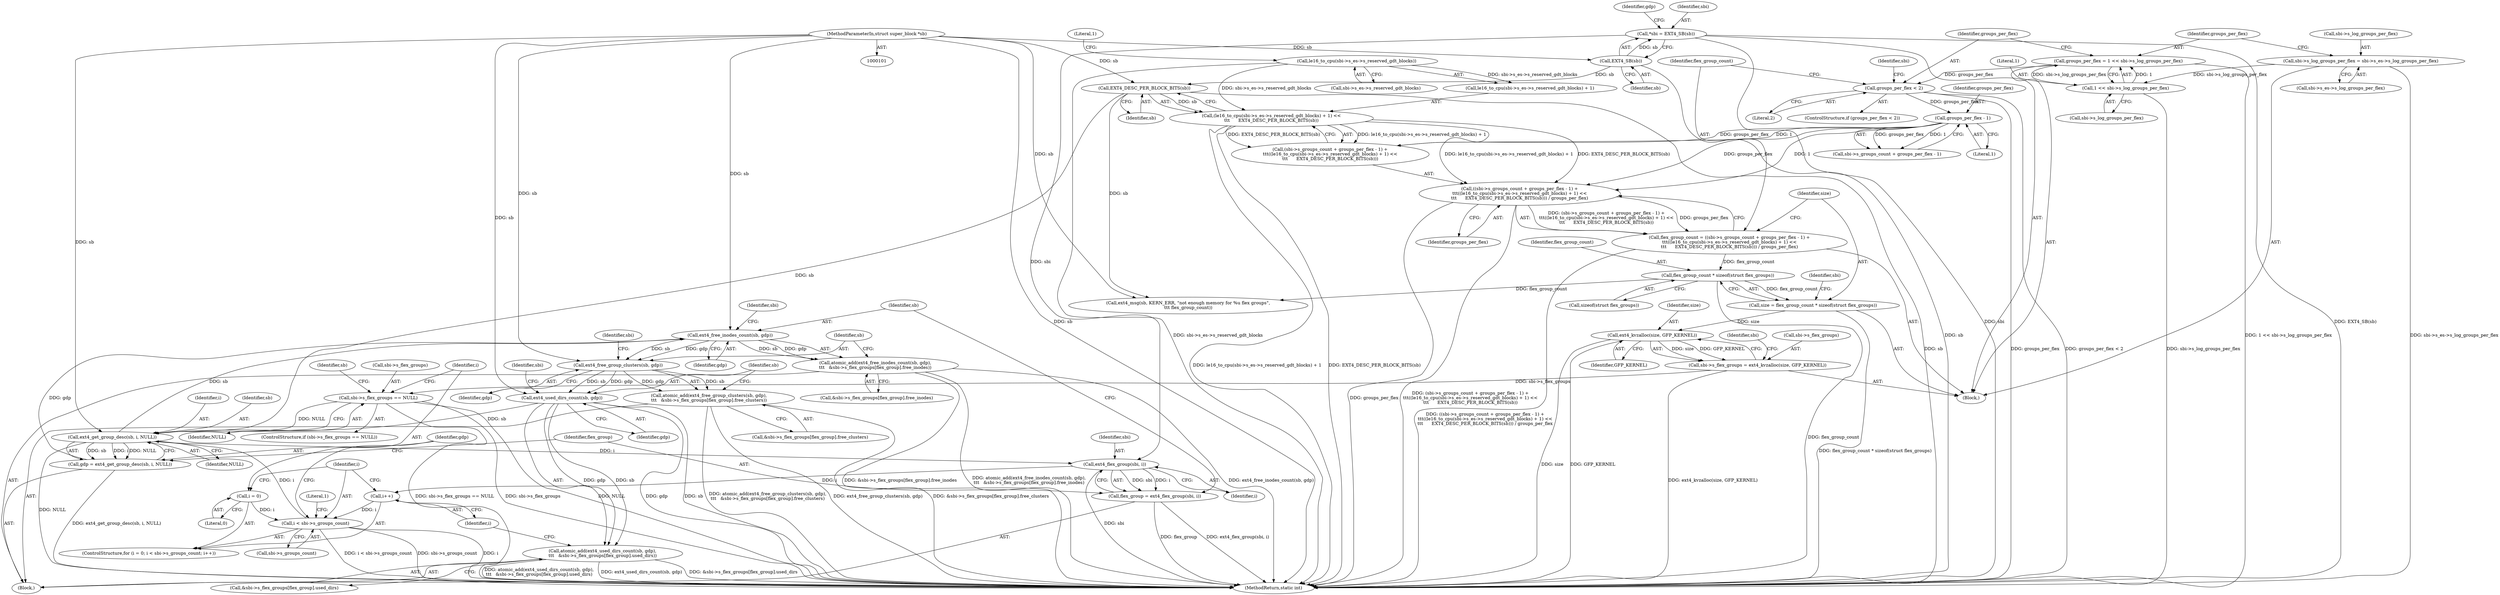 digraph "1_linux_d50f2ab6f050311dbf7b8f5501b25f0bf64a439b@API" {
"1000222" [label="(Call,ext4_free_inodes_count(sb, gdp))"];
"1000212" [label="(Call,ext4_get_group_desc(sb, i, NULL))"];
"1000169" [label="(Call,EXT4_DESC_PER_BLOCK_BITS(sb))"];
"1000107" [label="(Call,EXT4_SB(sb))"];
"1000102" [label="(MethodParameterIn,struct super_block *sb)"];
"1000246" [label="(Call,ext4_used_dirs_count(sb, gdp))"];
"1000234" [label="(Call,ext4_free_group_clusters(sb, gdp))"];
"1000222" [label="(Call,ext4_free_inodes_count(sb, gdp))"];
"1000210" [label="(Call,gdp = ext4_get_group_desc(sb, i, NULL))"];
"1000202" [label="(Call,i < sbi->s_groups_count)"];
"1000199" [label="(Call,i = 0)"];
"1000207" [label="(Call,i++)"];
"1000218" [label="(Call,ext4_flex_group(sbi, i))"];
"1000105" [label="(Call,*sbi = EXT4_SB(sb))"];
"1000186" [label="(Call,sbi->s_flex_groups == NULL)"];
"1000178" [label="(Call,sbi->s_flex_groups = ext4_kvzalloc(size, GFP_KERNEL))"];
"1000182" [label="(Call,ext4_kvzalloc(size, GFP_KERNEL))"];
"1000172" [label="(Call,size = flex_group_count * sizeof(struct flex_groups))"];
"1000174" [label="(Call,flex_group_count * sizeof(struct flex_groups))"];
"1000149" [label="(Call,flex_group_count = ((sbi->s_groups_count + groups_per_flex - 1) +\n\t\t\t((le16_to_cpu(sbi->s_es->s_reserved_gdt_blocks) + 1) <<\n\t\t\t      EXT4_DESC_PER_BLOCK_BITS(sb))) / groups_per_flex)"];
"1000151" [label="(Call,((sbi->s_groups_count + groups_per_flex - 1) +\n\t\t\t((le16_to_cpu(sbi->s_es->s_reserved_gdt_blocks) + 1) <<\n\t\t\t      EXT4_DESC_PER_BLOCK_BITS(sb))) / groups_per_flex)"];
"1000157" [label="(Call,groups_per_flex - 1)"];
"1000138" [label="(Call,groups_per_flex < 2)"];
"1000130" [label="(Call,groups_per_flex = 1 << sbi->s_log_groups_per_flex)"];
"1000132" [label="(Call,1 << sbi->s_log_groups_per_flex)"];
"1000121" [label="(Call,sbi->s_log_groups_per_flex = sbi->s_es->s_log_groups_per_flex)"];
"1000160" [label="(Call,(le16_to_cpu(sbi->s_es->s_reserved_gdt_blocks) + 1) <<\n\t\t\t      EXT4_DESC_PER_BLOCK_BITS(sb))"];
"1000162" [label="(Call,le16_to_cpu(sbi->s_es->s_reserved_gdt_blocks))"];
"1000221" [label="(Call,atomic_add(ext4_free_inodes_count(sb, gdp),\n\t\t\t   &sbi->s_flex_groups[flex_group].free_inodes))"];
"1000233" [label="(Call,atomic_add(ext4_free_group_clusters(sb, gdp),\n\t\t\t   &sbi->s_flex_groups[flex_group].free_clusters))"];
"1000216" [label="(Call,flex_group = ext4_flex_group(sbi, i))"];
"1000245" [label="(Call,atomic_add(ext4_used_dirs_count(sb, gdp),\n\t\t\t   &sbi->s_flex_groups[flex_group].used_dirs))"];
"1000212" [label="(Call,ext4_get_group_desc(sb, i, NULL))"];
"1000209" [label="(Block,)"];
"1000225" [label="(Call,&sbi->s_flex_groups[flex_group].free_inodes)"];
"1000208" [label="(Identifier,i)"];
"1000139" [label="(Identifier,groups_per_flex)"];
"1000253" [label="(Identifier,sbi)"];
"1000149" [label="(Call,flex_group_count = ((sbi->s_groups_count + groups_per_flex - 1) +\n\t\t\t((le16_to_cpu(sbi->s_es->s_reserved_gdt_blocks) + 1) <<\n\t\t\t      EXT4_DESC_PER_BLOCK_BITS(sb))) / groups_per_flex)"];
"1000152" [label="(Call,(sbi->s_groups_count + groups_per_flex - 1) +\n\t\t\t((le16_to_cpu(sbi->s_es->s_reserved_gdt_blocks) + 1) <<\n\t\t\t      EXT4_DESC_PER_BLOCK_BITS(sb)))"];
"1000235" [label="(Identifier,sb)"];
"1000245" [label="(Call,atomic_add(ext4_used_dirs_count(sb, gdp),\n\t\t\t   &sbi->s_flex_groups[flex_group].used_dirs))"];
"1000160" [label="(Call,(le16_to_cpu(sbi->s_es->s_reserved_gdt_blocks) + 1) <<\n\t\t\t      EXT4_DESC_PER_BLOCK_BITS(sb))"];
"1000162" [label="(Call,le16_to_cpu(sbi->s_es->s_reserved_gdt_blocks))"];
"1000133" [label="(Literal,1)"];
"1000105" [label="(Call,*sbi = EXT4_SB(sb))"];
"1000190" [label="(Identifier,NULL)"];
"1000180" [label="(Identifier,sbi)"];
"1000111" [label="(Identifier,gdp)"];
"1000258" [label="(Literal,1)"];
"1000106" [label="(Identifier,sbi)"];
"1000171" [label="(Identifier,groups_per_flex)"];
"1000172" [label="(Call,size = flex_group_count * sizeof(struct flex_groups))"];
"1000121" [label="(Call,sbi->s_log_groups_per_flex = sbi->s_es->s_log_groups_per_flex)"];
"1000201" [label="(Literal,0)"];
"1000210" [label="(Call,gdp = ext4_get_group_desc(sb, i, NULL))"];
"1000223" [label="(Identifier,sb)"];
"1000246" [label="(Call,ext4_used_dirs_count(sb, gdp))"];
"1000204" [label="(Call,sbi->s_groups_count)"];
"1000178" [label="(Call,sbi->s_flex_groups = ext4_kvzalloc(size, GFP_KERNEL))"];
"1000125" [label="(Call,sbi->s_es->s_log_groups_per_flex)"];
"1000163" [label="(Call,sbi->s_es->s_reserved_gdt_blocks)"];
"1000229" [label="(Identifier,sbi)"];
"1000213" [label="(Identifier,sb)"];
"1000186" [label="(Call,sbi->s_flex_groups == NULL)"];
"1000132" [label="(Call,1 << sbi->s_log_groups_per_flex)"];
"1000193" [label="(Identifier,sb)"];
"1000187" [label="(Call,sbi->s_flex_groups)"];
"1000248" [label="(Identifier,gdp)"];
"1000215" [label="(Identifier,NULL)"];
"1000214" [label="(Identifier,i)"];
"1000199" [label="(Call,i = 0)"];
"1000170" [label="(Identifier,sb)"];
"1000144" [label="(Identifier,sbi)"];
"1000122" [label="(Call,sbi->s_log_groups_per_flex)"];
"1000241" [label="(Identifier,sbi)"];
"1000237" [label="(Call,&sbi->s_flex_groups[flex_group].free_clusters)"];
"1000176" [label="(Call,sizeof(struct flex_groups))"];
"1000103" [label="(Block,)"];
"1000247" [label="(Identifier,sb)"];
"1000134" [label="(Call,sbi->s_log_groups_per_flex)"];
"1000218" [label="(Call,ext4_flex_group(sbi, i))"];
"1000236" [label="(Identifier,gdp)"];
"1000234" [label="(Call,ext4_free_group_clusters(sb, gdp))"];
"1000200" [label="(Identifier,i)"];
"1000211" [label="(Identifier,gdp)"];
"1000159" [label="(Literal,1)"];
"1000185" [label="(ControlStructure,if (sbi->s_flex_groups == NULL))"];
"1000168" [label="(Literal,1)"];
"1000233" [label="(Call,atomic_add(ext4_free_group_clusters(sb, gdp),\n\t\t\t   &sbi->s_flex_groups[flex_group].free_clusters))"];
"1000202" [label="(Call,i < sbi->s_groups_count)"];
"1000203" [label="(Identifier,i)"];
"1000192" [label="(Call,ext4_msg(sb, KERN_ERR, \"not enough memory for %u flex groups\",\n\t\t\t flex_group_count))"];
"1000216" [label="(Call,flex_group = ext4_flex_group(sbi, i))"];
"1000150" [label="(Identifier,flex_group_count)"];
"1000217" [label="(Identifier,flex_group)"];
"1000169" [label="(Call,EXT4_DESC_PER_BLOCK_BITS(sb))"];
"1000198" [label="(ControlStructure,for (i = 0; i < sbi->s_groups_count; i++))"];
"1000173" [label="(Identifier,size)"];
"1000158" [label="(Identifier,groups_per_flex)"];
"1000175" [label="(Identifier,flex_group_count)"];
"1000183" [label="(Identifier,size)"];
"1000140" [label="(Literal,2)"];
"1000157" [label="(Call,groups_per_flex - 1)"];
"1000153" [label="(Call,sbi->s_groups_count + groups_per_flex - 1)"];
"1000224" [label="(Identifier,gdp)"];
"1000221" [label="(Call,atomic_add(ext4_free_inodes_count(sb, gdp),\n\t\t\t   &sbi->s_flex_groups[flex_group].free_inodes))"];
"1000262" [label="(MethodReturn,static int)"];
"1000220" [label="(Identifier,i)"];
"1000249" [label="(Call,&sbi->s_flex_groups[flex_group].used_dirs)"];
"1000108" [label="(Identifier,sb)"];
"1000161" [label="(Call,le16_to_cpu(sbi->s_es->s_reserved_gdt_blocks) + 1)"];
"1000188" [label="(Identifier,sbi)"];
"1000182" [label="(Call,ext4_kvzalloc(size, GFP_KERNEL))"];
"1000137" [label="(ControlStructure,if (groups_per_flex < 2))"];
"1000131" [label="(Identifier,groups_per_flex)"];
"1000130" [label="(Call,groups_per_flex = 1 << sbi->s_log_groups_per_flex)"];
"1000151" [label="(Call,((sbi->s_groups_count + groups_per_flex - 1) +\n\t\t\t((le16_to_cpu(sbi->s_es->s_reserved_gdt_blocks) + 1) <<\n\t\t\t      EXT4_DESC_PER_BLOCK_BITS(sb))) / groups_per_flex)"];
"1000179" [label="(Call,sbi->s_flex_groups)"];
"1000174" [label="(Call,flex_group_count * sizeof(struct flex_groups))"];
"1000107" [label="(Call,EXT4_SB(sb))"];
"1000184" [label="(Identifier,GFP_KERNEL)"];
"1000207" [label="(Call,i++)"];
"1000219" [label="(Identifier,sbi)"];
"1000138" [label="(Call,groups_per_flex < 2)"];
"1000102" [label="(MethodParameterIn,struct super_block *sb)"];
"1000222" [label="(Call,ext4_free_inodes_count(sb, gdp))"];
"1000222" -> "1000221"  [label="AST: "];
"1000222" -> "1000224"  [label="CFG: "];
"1000223" -> "1000222"  [label="AST: "];
"1000224" -> "1000222"  [label="AST: "];
"1000229" -> "1000222"  [label="CFG: "];
"1000222" -> "1000221"  [label="DDG: sb"];
"1000222" -> "1000221"  [label="DDG: gdp"];
"1000212" -> "1000222"  [label="DDG: sb"];
"1000102" -> "1000222"  [label="DDG: sb"];
"1000210" -> "1000222"  [label="DDG: gdp"];
"1000222" -> "1000234"  [label="DDG: sb"];
"1000222" -> "1000234"  [label="DDG: gdp"];
"1000212" -> "1000210"  [label="AST: "];
"1000212" -> "1000215"  [label="CFG: "];
"1000213" -> "1000212"  [label="AST: "];
"1000214" -> "1000212"  [label="AST: "];
"1000215" -> "1000212"  [label="AST: "];
"1000210" -> "1000212"  [label="CFG: "];
"1000212" -> "1000262"  [label="DDG: NULL"];
"1000212" -> "1000210"  [label="DDG: sb"];
"1000212" -> "1000210"  [label="DDG: i"];
"1000212" -> "1000210"  [label="DDG: NULL"];
"1000169" -> "1000212"  [label="DDG: sb"];
"1000246" -> "1000212"  [label="DDG: sb"];
"1000102" -> "1000212"  [label="DDG: sb"];
"1000202" -> "1000212"  [label="DDG: i"];
"1000186" -> "1000212"  [label="DDG: NULL"];
"1000212" -> "1000218"  [label="DDG: i"];
"1000169" -> "1000160"  [label="AST: "];
"1000169" -> "1000170"  [label="CFG: "];
"1000170" -> "1000169"  [label="AST: "];
"1000160" -> "1000169"  [label="CFG: "];
"1000169" -> "1000262"  [label="DDG: sb"];
"1000169" -> "1000160"  [label="DDG: sb"];
"1000107" -> "1000169"  [label="DDG: sb"];
"1000102" -> "1000169"  [label="DDG: sb"];
"1000169" -> "1000192"  [label="DDG: sb"];
"1000107" -> "1000105"  [label="AST: "];
"1000107" -> "1000108"  [label="CFG: "];
"1000108" -> "1000107"  [label="AST: "];
"1000105" -> "1000107"  [label="CFG: "];
"1000107" -> "1000262"  [label="DDG: sb"];
"1000107" -> "1000105"  [label="DDG: sb"];
"1000102" -> "1000107"  [label="DDG: sb"];
"1000102" -> "1000101"  [label="AST: "];
"1000102" -> "1000262"  [label="DDG: sb"];
"1000102" -> "1000192"  [label="DDG: sb"];
"1000102" -> "1000234"  [label="DDG: sb"];
"1000102" -> "1000246"  [label="DDG: sb"];
"1000246" -> "1000245"  [label="AST: "];
"1000246" -> "1000248"  [label="CFG: "];
"1000247" -> "1000246"  [label="AST: "];
"1000248" -> "1000246"  [label="AST: "];
"1000253" -> "1000246"  [label="CFG: "];
"1000246" -> "1000262"  [label="DDG: gdp"];
"1000246" -> "1000262"  [label="DDG: sb"];
"1000246" -> "1000245"  [label="DDG: sb"];
"1000246" -> "1000245"  [label="DDG: gdp"];
"1000234" -> "1000246"  [label="DDG: sb"];
"1000234" -> "1000246"  [label="DDG: gdp"];
"1000234" -> "1000233"  [label="AST: "];
"1000234" -> "1000236"  [label="CFG: "];
"1000235" -> "1000234"  [label="AST: "];
"1000236" -> "1000234"  [label="AST: "];
"1000241" -> "1000234"  [label="CFG: "];
"1000234" -> "1000233"  [label="DDG: sb"];
"1000234" -> "1000233"  [label="DDG: gdp"];
"1000210" -> "1000209"  [label="AST: "];
"1000211" -> "1000210"  [label="AST: "];
"1000217" -> "1000210"  [label="CFG: "];
"1000210" -> "1000262"  [label="DDG: ext4_get_group_desc(sb, i, NULL)"];
"1000202" -> "1000198"  [label="AST: "];
"1000202" -> "1000204"  [label="CFG: "];
"1000203" -> "1000202"  [label="AST: "];
"1000204" -> "1000202"  [label="AST: "];
"1000211" -> "1000202"  [label="CFG: "];
"1000258" -> "1000202"  [label="CFG: "];
"1000202" -> "1000262"  [label="DDG: i"];
"1000202" -> "1000262"  [label="DDG: i < sbi->s_groups_count"];
"1000202" -> "1000262"  [label="DDG: sbi->s_groups_count"];
"1000199" -> "1000202"  [label="DDG: i"];
"1000207" -> "1000202"  [label="DDG: i"];
"1000199" -> "1000198"  [label="AST: "];
"1000199" -> "1000201"  [label="CFG: "];
"1000200" -> "1000199"  [label="AST: "];
"1000201" -> "1000199"  [label="AST: "];
"1000203" -> "1000199"  [label="CFG: "];
"1000207" -> "1000198"  [label="AST: "];
"1000207" -> "1000208"  [label="CFG: "];
"1000208" -> "1000207"  [label="AST: "];
"1000203" -> "1000207"  [label="CFG: "];
"1000218" -> "1000207"  [label="DDG: i"];
"1000218" -> "1000216"  [label="AST: "];
"1000218" -> "1000220"  [label="CFG: "];
"1000219" -> "1000218"  [label="AST: "];
"1000220" -> "1000218"  [label="AST: "];
"1000216" -> "1000218"  [label="CFG: "];
"1000218" -> "1000262"  [label="DDG: sbi"];
"1000218" -> "1000216"  [label="DDG: sbi"];
"1000218" -> "1000216"  [label="DDG: i"];
"1000105" -> "1000218"  [label="DDG: sbi"];
"1000105" -> "1000103"  [label="AST: "];
"1000106" -> "1000105"  [label="AST: "];
"1000111" -> "1000105"  [label="CFG: "];
"1000105" -> "1000262"  [label="DDG: EXT4_SB(sb)"];
"1000105" -> "1000262"  [label="DDG: sbi"];
"1000186" -> "1000185"  [label="AST: "];
"1000186" -> "1000190"  [label="CFG: "];
"1000187" -> "1000186"  [label="AST: "];
"1000190" -> "1000186"  [label="AST: "];
"1000193" -> "1000186"  [label="CFG: "];
"1000200" -> "1000186"  [label="CFG: "];
"1000186" -> "1000262"  [label="DDG: sbi->s_flex_groups == NULL"];
"1000186" -> "1000262"  [label="DDG: sbi->s_flex_groups"];
"1000186" -> "1000262"  [label="DDG: NULL"];
"1000178" -> "1000186"  [label="DDG: sbi->s_flex_groups"];
"1000178" -> "1000103"  [label="AST: "];
"1000178" -> "1000182"  [label="CFG: "];
"1000179" -> "1000178"  [label="AST: "];
"1000182" -> "1000178"  [label="AST: "];
"1000188" -> "1000178"  [label="CFG: "];
"1000178" -> "1000262"  [label="DDG: ext4_kvzalloc(size, GFP_KERNEL)"];
"1000182" -> "1000178"  [label="DDG: size"];
"1000182" -> "1000178"  [label="DDG: GFP_KERNEL"];
"1000182" -> "1000184"  [label="CFG: "];
"1000183" -> "1000182"  [label="AST: "];
"1000184" -> "1000182"  [label="AST: "];
"1000182" -> "1000262"  [label="DDG: GFP_KERNEL"];
"1000182" -> "1000262"  [label="DDG: size"];
"1000172" -> "1000182"  [label="DDG: size"];
"1000172" -> "1000103"  [label="AST: "];
"1000172" -> "1000174"  [label="CFG: "];
"1000173" -> "1000172"  [label="AST: "];
"1000174" -> "1000172"  [label="AST: "];
"1000180" -> "1000172"  [label="CFG: "];
"1000172" -> "1000262"  [label="DDG: flex_group_count * sizeof(struct flex_groups)"];
"1000174" -> "1000172"  [label="DDG: flex_group_count"];
"1000174" -> "1000176"  [label="CFG: "];
"1000175" -> "1000174"  [label="AST: "];
"1000176" -> "1000174"  [label="AST: "];
"1000174" -> "1000262"  [label="DDG: flex_group_count"];
"1000149" -> "1000174"  [label="DDG: flex_group_count"];
"1000174" -> "1000192"  [label="DDG: flex_group_count"];
"1000149" -> "1000103"  [label="AST: "];
"1000149" -> "1000151"  [label="CFG: "];
"1000150" -> "1000149"  [label="AST: "];
"1000151" -> "1000149"  [label="AST: "];
"1000173" -> "1000149"  [label="CFG: "];
"1000149" -> "1000262"  [label="DDG: ((sbi->s_groups_count + groups_per_flex - 1) +\n\t\t\t((le16_to_cpu(sbi->s_es->s_reserved_gdt_blocks) + 1) <<\n\t\t\t      EXT4_DESC_PER_BLOCK_BITS(sb))) / groups_per_flex"];
"1000151" -> "1000149"  [label="DDG: (sbi->s_groups_count + groups_per_flex - 1) +\n\t\t\t((le16_to_cpu(sbi->s_es->s_reserved_gdt_blocks) + 1) <<\n\t\t\t      EXT4_DESC_PER_BLOCK_BITS(sb))"];
"1000151" -> "1000149"  [label="DDG: groups_per_flex"];
"1000151" -> "1000171"  [label="CFG: "];
"1000152" -> "1000151"  [label="AST: "];
"1000171" -> "1000151"  [label="AST: "];
"1000151" -> "1000262"  [label="DDG: (sbi->s_groups_count + groups_per_flex - 1) +\n\t\t\t((le16_to_cpu(sbi->s_es->s_reserved_gdt_blocks) + 1) <<\n\t\t\t      EXT4_DESC_PER_BLOCK_BITS(sb))"];
"1000151" -> "1000262"  [label="DDG: groups_per_flex"];
"1000157" -> "1000151"  [label="DDG: groups_per_flex"];
"1000157" -> "1000151"  [label="DDG: 1"];
"1000160" -> "1000151"  [label="DDG: le16_to_cpu(sbi->s_es->s_reserved_gdt_blocks) + 1"];
"1000160" -> "1000151"  [label="DDG: EXT4_DESC_PER_BLOCK_BITS(sb)"];
"1000157" -> "1000153"  [label="AST: "];
"1000157" -> "1000159"  [label="CFG: "];
"1000158" -> "1000157"  [label="AST: "];
"1000159" -> "1000157"  [label="AST: "];
"1000153" -> "1000157"  [label="CFG: "];
"1000157" -> "1000152"  [label="DDG: groups_per_flex"];
"1000157" -> "1000152"  [label="DDG: 1"];
"1000157" -> "1000153"  [label="DDG: groups_per_flex"];
"1000157" -> "1000153"  [label="DDG: 1"];
"1000138" -> "1000157"  [label="DDG: groups_per_flex"];
"1000138" -> "1000137"  [label="AST: "];
"1000138" -> "1000140"  [label="CFG: "];
"1000139" -> "1000138"  [label="AST: "];
"1000140" -> "1000138"  [label="AST: "];
"1000144" -> "1000138"  [label="CFG: "];
"1000150" -> "1000138"  [label="CFG: "];
"1000138" -> "1000262"  [label="DDG: groups_per_flex < 2"];
"1000138" -> "1000262"  [label="DDG: groups_per_flex"];
"1000130" -> "1000138"  [label="DDG: groups_per_flex"];
"1000130" -> "1000103"  [label="AST: "];
"1000130" -> "1000132"  [label="CFG: "];
"1000131" -> "1000130"  [label="AST: "];
"1000132" -> "1000130"  [label="AST: "];
"1000139" -> "1000130"  [label="CFG: "];
"1000130" -> "1000262"  [label="DDG: 1 << sbi->s_log_groups_per_flex"];
"1000132" -> "1000130"  [label="DDG: 1"];
"1000132" -> "1000130"  [label="DDG: sbi->s_log_groups_per_flex"];
"1000132" -> "1000134"  [label="CFG: "];
"1000133" -> "1000132"  [label="AST: "];
"1000134" -> "1000132"  [label="AST: "];
"1000132" -> "1000262"  [label="DDG: sbi->s_log_groups_per_flex"];
"1000121" -> "1000132"  [label="DDG: sbi->s_log_groups_per_flex"];
"1000121" -> "1000103"  [label="AST: "];
"1000121" -> "1000125"  [label="CFG: "];
"1000122" -> "1000121"  [label="AST: "];
"1000125" -> "1000121"  [label="AST: "];
"1000131" -> "1000121"  [label="CFG: "];
"1000121" -> "1000262"  [label="DDG: sbi->s_es->s_log_groups_per_flex"];
"1000160" -> "1000152"  [label="AST: "];
"1000161" -> "1000160"  [label="AST: "];
"1000152" -> "1000160"  [label="CFG: "];
"1000160" -> "1000262"  [label="DDG: EXT4_DESC_PER_BLOCK_BITS(sb)"];
"1000160" -> "1000262"  [label="DDG: le16_to_cpu(sbi->s_es->s_reserved_gdt_blocks) + 1"];
"1000160" -> "1000152"  [label="DDG: le16_to_cpu(sbi->s_es->s_reserved_gdt_blocks) + 1"];
"1000160" -> "1000152"  [label="DDG: EXT4_DESC_PER_BLOCK_BITS(sb)"];
"1000162" -> "1000160"  [label="DDG: sbi->s_es->s_reserved_gdt_blocks"];
"1000162" -> "1000161"  [label="AST: "];
"1000162" -> "1000163"  [label="CFG: "];
"1000163" -> "1000162"  [label="AST: "];
"1000168" -> "1000162"  [label="CFG: "];
"1000162" -> "1000262"  [label="DDG: sbi->s_es->s_reserved_gdt_blocks"];
"1000162" -> "1000161"  [label="DDG: sbi->s_es->s_reserved_gdt_blocks"];
"1000221" -> "1000209"  [label="AST: "];
"1000221" -> "1000225"  [label="CFG: "];
"1000225" -> "1000221"  [label="AST: "];
"1000235" -> "1000221"  [label="CFG: "];
"1000221" -> "1000262"  [label="DDG: &sbi->s_flex_groups[flex_group].free_inodes"];
"1000221" -> "1000262"  [label="DDG: atomic_add(ext4_free_inodes_count(sb, gdp),\n\t\t\t   &sbi->s_flex_groups[flex_group].free_inodes)"];
"1000221" -> "1000262"  [label="DDG: ext4_free_inodes_count(sb, gdp)"];
"1000233" -> "1000209"  [label="AST: "];
"1000233" -> "1000237"  [label="CFG: "];
"1000237" -> "1000233"  [label="AST: "];
"1000247" -> "1000233"  [label="CFG: "];
"1000233" -> "1000262"  [label="DDG: &sbi->s_flex_groups[flex_group].free_clusters"];
"1000233" -> "1000262"  [label="DDG: atomic_add(ext4_free_group_clusters(sb, gdp),\n\t\t\t   &sbi->s_flex_groups[flex_group].free_clusters)"];
"1000233" -> "1000262"  [label="DDG: ext4_free_group_clusters(sb, gdp)"];
"1000216" -> "1000209"  [label="AST: "];
"1000217" -> "1000216"  [label="AST: "];
"1000223" -> "1000216"  [label="CFG: "];
"1000216" -> "1000262"  [label="DDG: flex_group"];
"1000216" -> "1000262"  [label="DDG: ext4_flex_group(sbi, i)"];
"1000245" -> "1000209"  [label="AST: "];
"1000245" -> "1000249"  [label="CFG: "];
"1000249" -> "1000245"  [label="AST: "];
"1000208" -> "1000245"  [label="CFG: "];
"1000245" -> "1000262"  [label="DDG: atomic_add(ext4_used_dirs_count(sb, gdp),\n\t\t\t   &sbi->s_flex_groups[flex_group].used_dirs)"];
"1000245" -> "1000262"  [label="DDG: ext4_used_dirs_count(sb, gdp)"];
"1000245" -> "1000262"  [label="DDG: &sbi->s_flex_groups[flex_group].used_dirs"];
}
